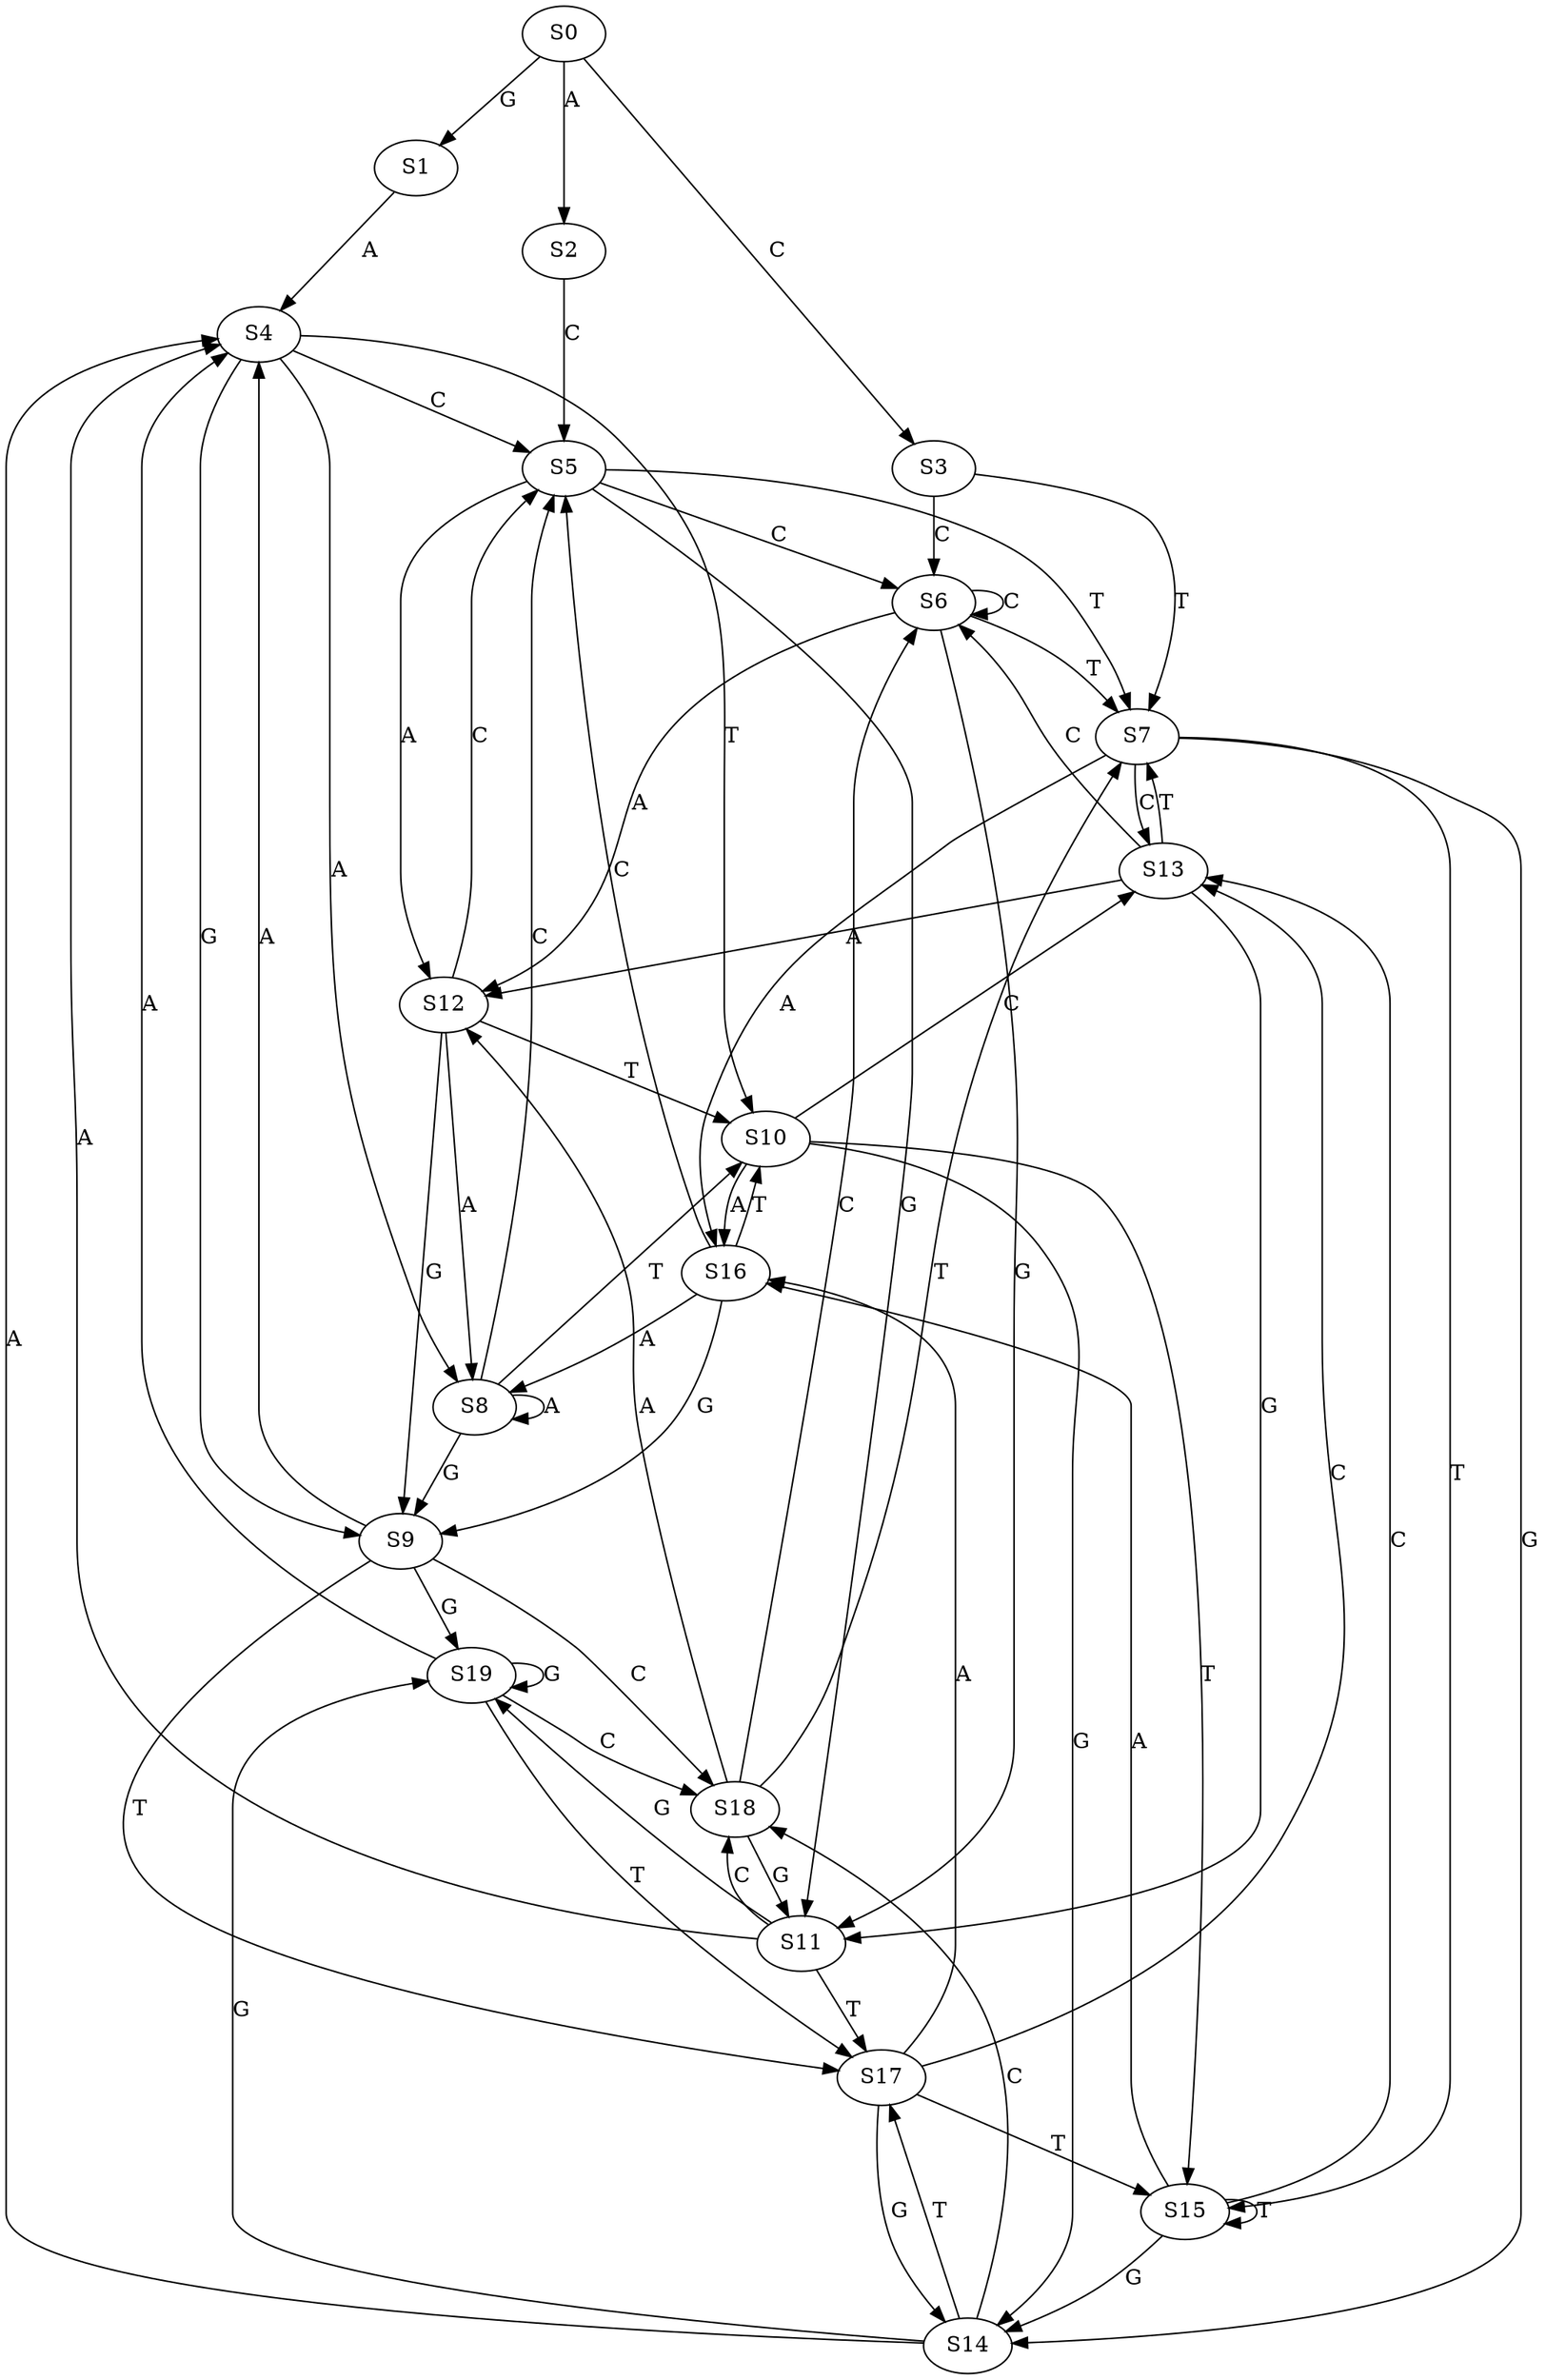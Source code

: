 strict digraph  {
	S0 -> S1 [ label = G ];
	S0 -> S2 [ label = A ];
	S0 -> S3 [ label = C ];
	S1 -> S4 [ label = A ];
	S2 -> S5 [ label = C ];
	S3 -> S6 [ label = C ];
	S3 -> S7 [ label = T ];
	S4 -> S8 [ label = A ];
	S4 -> S9 [ label = G ];
	S4 -> S10 [ label = T ];
	S4 -> S5 [ label = C ];
	S5 -> S11 [ label = G ];
	S5 -> S6 [ label = C ];
	S5 -> S7 [ label = T ];
	S5 -> S12 [ label = A ];
	S6 -> S12 [ label = A ];
	S6 -> S6 [ label = C ];
	S6 -> S7 [ label = T ];
	S6 -> S11 [ label = G ];
	S7 -> S13 [ label = C ];
	S7 -> S14 [ label = G ];
	S7 -> S15 [ label = T ];
	S7 -> S16 [ label = A ];
	S8 -> S5 [ label = C ];
	S8 -> S8 [ label = A ];
	S8 -> S9 [ label = G ];
	S8 -> S10 [ label = T ];
	S9 -> S4 [ label = A ];
	S9 -> S17 [ label = T ];
	S9 -> S18 [ label = C ];
	S9 -> S19 [ label = G ];
	S10 -> S14 [ label = G ];
	S10 -> S15 [ label = T ];
	S10 -> S16 [ label = A ];
	S10 -> S13 [ label = C ];
	S11 -> S19 [ label = G ];
	S11 -> S4 [ label = A ];
	S11 -> S18 [ label = C ];
	S11 -> S17 [ label = T ];
	S12 -> S8 [ label = A ];
	S12 -> S5 [ label = C ];
	S12 -> S9 [ label = G ];
	S12 -> S10 [ label = T ];
	S13 -> S12 [ label = A ];
	S13 -> S7 [ label = T ];
	S13 -> S11 [ label = G ];
	S13 -> S6 [ label = C ];
	S14 -> S17 [ label = T ];
	S14 -> S19 [ label = G ];
	S14 -> S4 [ label = A ];
	S14 -> S18 [ label = C ];
	S15 -> S14 [ label = G ];
	S15 -> S15 [ label = T ];
	S15 -> S13 [ label = C ];
	S15 -> S16 [ label = A ];
	S16 -> S8 [ label = A ];
	S16 -> S10 [ label = T ];
	S16 -> S9 [ label = G ];
	S16 -> S5 [ label = C ];
	S17 -> S16 [ label = A ];
	S17 -> S14 [ label = G ];
	S17 -> S13 [ label = C ];
	S17 -> S15 [ label = T ];
	S18 -> S6 [ label = C ];
	S18 -> S12 [ label = A ];
	S18 -> S11 [ label = G ];
	S18 -> S7 [ label = T ];
	S19 -> S17 [ label = T ];
	S19 -> S4 [ label = A ];
	S19 -> S19 [ label = G ];
	S19 -> S18 [ label = C ];
}
